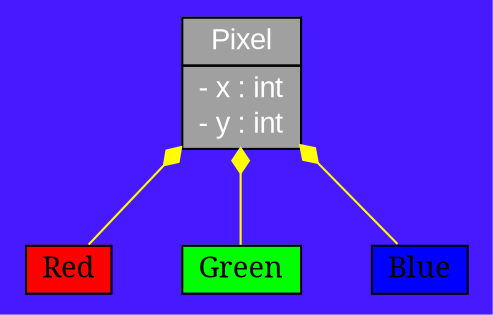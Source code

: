 #!/usr/local/bin/dot
#
# Class diagram 
# Generated by UMLGraph version 5.3 (http://www.umlgraph.org/)
#

digraph G {
	edge [fontname="Helvetica",fontsize=10,labelfontname="Helvetica",labelfontsize=10];
	node [fontname="Serif",fontsize=10,shape=plaintext];
	nodesep=0.25;
	ranksep=0.5;
	bgcolor=".7 .9 1";

	// Pixel
	c116 [label=<<table title="Pixel" border="0" cellborder="1" cellspacing="0" cellpadding="2" port="p" bgcolor="#a0a0a0"><tr><td><table border="0" cellspacing="0" cellpadding="1"><tr><td align="center" balign="center"> Pixel </td></tr></table></td></tr><tr><td><table border="0" cellspacing="0" cellpadding="1"><tr><td align="left" balign="left"> - x : int </td></tr><tr><td align="left" balign="left"> - y : int </td></tr></table></td></tr></table>>, URL="null", fontname="arial", fontcolor="white", fontsize=14.0];
	// Red
	c117 [label=<<table title="Red" border="0" cellborder="1" cellspacing="0" cellpadding="2" port="p" bgcolor="red"><tr><td><table border="0" cellspacing="0" cellpadding="1"><tr><td align="center" balign="center"> Red </td></tr></table></td></tr></table>>, URL="null", fontname="Serif", fontcolor="black", fontsize=14.0];
	// Green
	c118 [label=<<table title="Green" border="0" cellborder="1" cellspacing="0" cellpadding="2" port="p" bgcolor="green"><tr><td><table border="0" cellspacing="0" cellpadding="1"><tr><td align="center" balign="center"> Green </td></tr></table></td></tr></table>>, URL="null", fontname="Serif", fontcolor="black", fontsize=14.0];
	// Blue
	c119 [label=<<table title="Blue" border="0" cellborder="1" cellspacing="0" cellpadding="2" port="p" bgcolor="blue"><tr><td><table border="0" cellspacing="0" cellpadding="1"><tr><td align="center" balign="center"> Blue </td></tr></table></td></tr></table>>, URL="null", fontname="Serif", fontcolor="black", fontsize=14.0];
	// Pixel COMPOSED Red
	c116:p -> c117:p [taillabel="", label="", headlabel="", fontname="Helvetica", fontcolor="black", fontsize=10.0, color="yellow", arrowhead=none, arrowtail=diamond, dir=both];
	// Pixel COMPOSED Green
	c116:p -> c118:p [taillabel="", label="", headlabel="", fontname="Helvetica", fontcolor="black", fontsize=10.0, color="yellow", arrowhead=none, arrowtail=diamond, dir=both];
	// Pixel COMPOSED Blue
	c116:p -> c119:p [taillabel="", label="", headlabel="", fontname="Helvetica", fontcolor="black", fontsize=10.0, color="yellow", arrowhead=none, arrowtail=diamond, dir=both];
}

